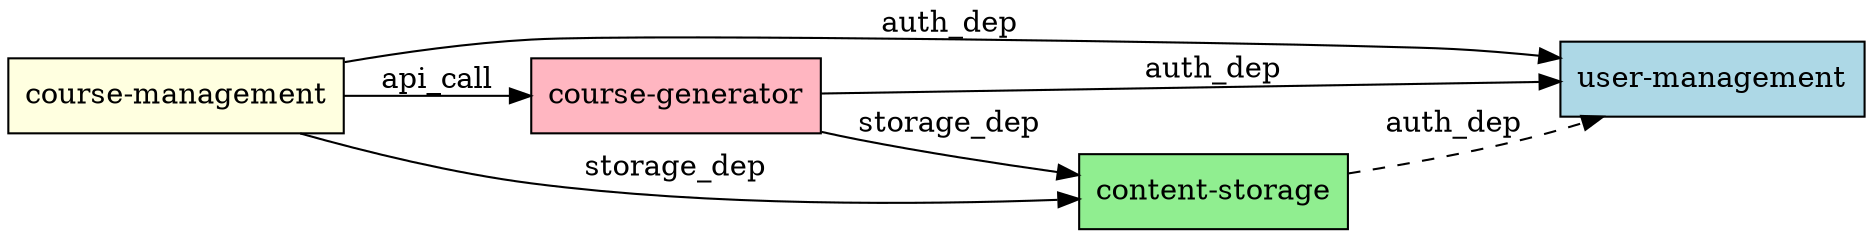 digraph ServiceDependencies {
  rankdir=LR;
  node [shape=box];
  "user-management" [fillcolor="lightblue", style=filled];
  "course-generator" [fillcolor="lightpink", style=filled];
  "course-management" [fillcolor="lightyellow", style=filled];
  "content-storage" [fillcolor="lightgreen", style=filled];
  "course-management" -> "user-management" [label="auth_dep", style="solid"];
  "course-generator" -> "user-management" [label="auth_dep", style="solid"];
  "course-management" -> "course-generator" [label="api_call", style="solid"];
  "course-management" -> "content-storage" [label="storage_dep", style="solid"];
  "course-generator" -> "content-storage" [label="storage_dep", style="solid"];
  "content-storage" -> "user-management" [label="auth_dep", style="dashed"];
}